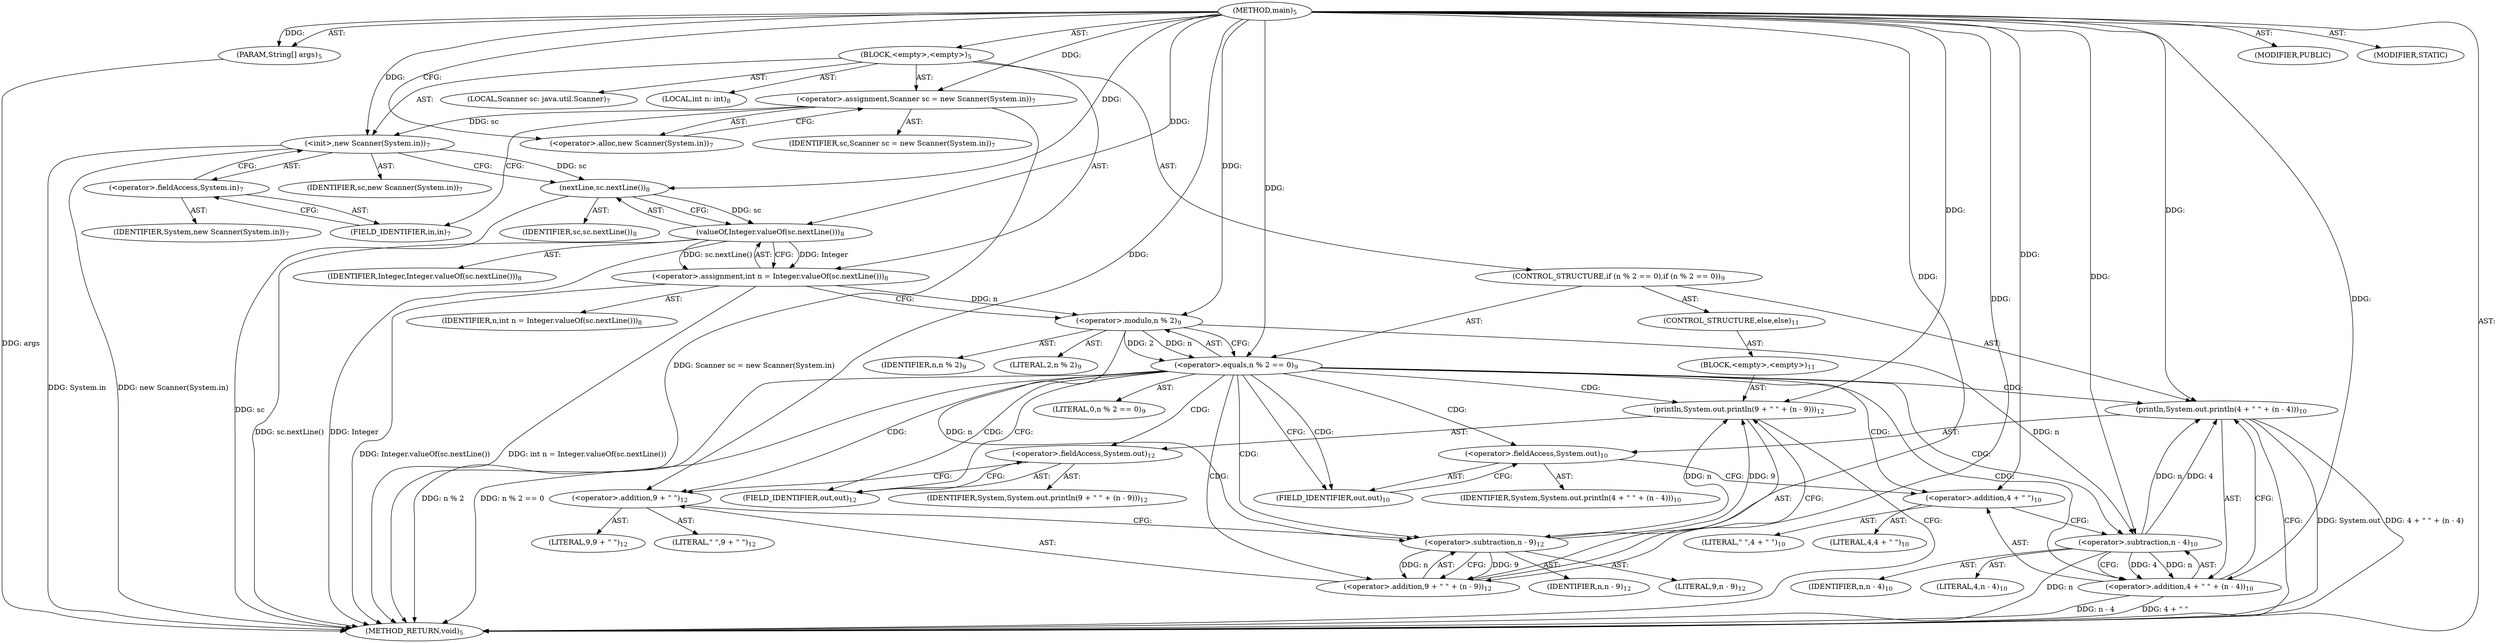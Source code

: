 digraph "main" {  
"19" [label = <(METHOD,main)<SUB>5</SUB>> ]
"20" [label = <(PARAM,String[] args)<SUB>5</SUB>> ]
"21" [label = <(BLOCK,&lt;empty&gt;,&lt;empty&gt;)<SUB>5</SUB>> ]
"4" [label = <(LOCAL,Scanner sc: java.util.Scanner)<SUB>7</SUB>> ]
"22" [label = <(&lt;operator&gt;.assignment,Scanner sc = new Scanner(System.in))<SUB>7</SUB>> ]
"23" [label = <(IDENTIFIER,sc,Scanner sc = new Scanner(System.in))<SUB>7</SUB>> ]
"24" [label = <(&lt;operator&gt;.alloc,new Scanner(System.in))<SUB>7</SUB>> ]
"25" [label = <(&lt;init&gt;,new Scanner(System.in))<SUB>7</SUB>> ]
"3" [label = <(IDENTIFIER,sc,new Scanner(System.in))<SUB>7</SUB>> ]
"26" [label = <(&lt;operator&gt;.fieldAccess,System.in)<SUB>7</SUB>> ]
"27" [label = <(IDENTIFIER,System,new Scanner(System.in))<SUB>7</SUB>> ]
"28" [label = <(FIELD_IDENTIFIER,in,in)<SUB>7</SUB>> ]
"29" [label = <(LOCAL,int n: int)<SUB>8</SUB>> ]
"30" [label = <(&lt;operator&gt;.assignment,int n = Integer.valueOf(sc.nextLine()))<SUB>8</SUB>> ]
"31" [label = <(IDENTIFIER,n,int n = Integer.valueOf(sc.nextLine()))<SUB>8</SUB>> ]
"32" [label = <(valueOf,Integer.valueOf(sc.nextLine()))<SUB>8</SUB>> ]
"33" [label = <(IDENTIFIER,Integer,Integer.valueOf(sc.nextLine()))<SUB>8</SUB>> ]
"34" [label = <(nextLine,sc.nextLine())<SUB>8</SUB>> ]
"35" [label = <(IDENTIFIER,sc,sc.nextLine())<SUB>8</SUB>> ]
"36" [label = <(CONTROL_STRUCTURE,if (n % 2 == 0),if (n % 2 == 0))<SUB>9</SUB>> ]
"37" [label = <(&lt;operator&gt;.equals,n % 2 == 0)<SUB>9</SUB>> ]
"38" [label = <(&lt;operator&gt;.modulo,n % 2)<SUB>9</SUB>> ]
"39" [label = <(IDENTIFIER,n,n % 2)<SUB>9</SUB>> ]
"40" [label = <(LITERAL,2,n % 2)<SUB>9</SUB>> ]
"41" [label = <(LITERAL,0,n % 2 == 0)<SUB>9</SUB>> ]
"42" [label = <(println,System.out.println(4 + &quot; &quot; + (n - 4)))<SUB>10</SUB>> ]
"43" [label = <(&lt;operator&gt;.fieldAccess,System.out)<SUB>10</SUB>> ]
"44" [label = <(IDENTIFIER,System,System.out.println(4 + &quot; &quot; + (n - 4)))<SUB>10</SUB>> ]
"45" [label = <(FIELD_IDENTIFIER,out,out)<SUB>10</SUB>> ]
"46" [label = <(&lt;operator&gt;.addition,4 + &quot; &quot; + (n - 4))<SUB>10</SUB>> ]
"47" [label = <(&lt;operator&gt;.addition,4 + &quot; &quot;)<SUB>10</SUB>> ]
"48" [label = <(LITERAL,4,4 + &quot; &quot;)<SUB>10</SUB>> ]
"49" [label = <(LITERAL,&quot; &quot;,4 + &quot; &quot;)<SUB>10</SUB>> ]
"50" [label = <(&lt;operator&gt;.subtraction,n - 4)<SUB>10</SUB>> ]
"51" [label = <(IDENTIFIER,n,n - 4)<SUB>10</SUB>> ]
"52" [label = <(LITERAL,4,n - 4)<SUB>10</SUB>> ]
"53" [label = <(CONTROL_STRUCTURE,else,else)<SUB>11</SUB>> ]
"54" [label = <(BLOCK,&lt;empty&gt;,&lt;empty&gt;)<SUB>11</SUB>> ]
"55" [label = <(println,System.out.println(9 + &quot; &quot; + (n - 9)))<SUB>12</SUB>> ]
"56" [label = <(&lt;operator&gt;.fieldAccess,System.out)<SUB>12</SUB>> ]
"57" [label = <(IDENTIFIER,System,System.out.println(9 + &quot; &quot; + (n - 9)))<SUB>12</SUB>> ]
"58" [label = <(FIELD_IDENTIFIER,out,out)<SUB>12</SUB>> ]
"59" [label = <(&lt;operator&gt;.addition,9 + &quot; &quot; + (n - 9))<SUB>12</SUB>> ]
"60" [label = <(&lt;operator&gt;.addition,9 + &quot; &quot;)<SUB>12</SUB>> ]
"61" [label = <(LITERAL,9,9 + &quot; &quot;)<SUB>12</SUB>> ]
"62" [label = <(LITERAL,&quot; &quot;,9 + &quot; &quot;)<SUB>12</SUB>> ]
"63" [label = <(&lt;operator&gt;.subtraction,n - 9)<SUB>12</SUB>> ]
"64" [label = <(IDENTIFIER,n,n - 9)<SUB>12</SUB>> ]
"65" [label = <(LITERAL,9,n - 9)<SUB>12</SUB>> ]
"66" [label = <(MODIFIER,PUBLIC)> ]
"67" [label = <(MODIFIER,STATIC)> ]
"68" [label = <(METHOD_RETURN,void)<SUB>5</SUB>> ]
  "19" -> "20"  [ label = "AST: "] 
  "19" -> "21"  [ label = "AST: "] 
  "19" -> "66"  [ label = "AST: "] 
  "19" -> "67"  [ label = "AST: "] 
  "19" -> "68"  [ label = "AST: "] 
  "21" -> "4"  [ label = "AST: "] 
  "21" -> "22"  [ label = "AST: "] 
  "21" -> "25"  [ label = "AST: "] 
  "21" -> "29"  [ label = "AST: "] 
  "21" -> "30"  [ label = "AST: "] 
  "21" -> "36"  [ label = "AST: "] 
  "22" -> "23"  [ label = "AST: "] 
  "22" -> "24"  [ label = "AST: "] 
  "25" -> "3"  [ label = "AST: "] 
  "25" -> "26"  [ label = "AST: "] 
  "26" -> "27"  [ label = "AST: "] 
  "26" -> "28"  [ label = "AST: "] 
  "30" -> "31"  [ label = "AST: "] 
  "30" -> "32"  [ label = "AST: "] 
  "32" -> "33"  [ label = "AST: "] 
  "32" -> "34"  [ label = "AST: "] 
  "34" -> "35"  [ label = "AST: "] 
  "36" -> "37"  [ label = "AST: "] 
  "36" -> "42"  [ label = "AST: "] 
  "36" -> "53"  [ label = "AST: "] 
  "37" -> "38"  [ label = "AST: "] 
  "37" -> "41"  [ label = "AST: "] 
  "38" -> "39"  [ label = "AST: "] 
  "38" -> "40"  [ label = "AST: "] 
  "42" -> "43"  [ label = "AST: "] 
  "42" -> "46"  [ label = "AST: "] 
  "43" -> "44"  [ label = "AST: "] 
  "43" -> "45"  [ label = "AST: "] 
  "46" -> "47"  [ label = "AST: "] 
  "46" -> "50"  [ label = "AST: "] 
  "47" -> "48"  [ label = "AST: "] 
  "47" -> "49"  [ label = "AST: "] 
  "50" -> "51"  [ label = "AST: "] 
  "50" -> "52"  [ label = "AST: "] 
  "53" -> "54"  [ label = "AST: "] 
  "54" -> "55"  [ label = "AST: "] 
  "55" -> "56"  [ label = "AST: "] 
  "55" -> "59"  [ label = "AST: "] 
  "56" -> "57"  [ label = "AST: "] 
  "56" -> "58"  [ label = "AST: "] 
  "59" -> "60"  [ label = "AST: "] 
  "59" -> "63"  [ label = "AST: "] 
  "60" -> "61"  [ label = "AST: "] 
  "60" -> "62"  [ label = "AST: "] 
  "63" -> "64"  [ label = "AST: "] 
  "63" -> "65"  [ label = "AST: "] 
  "22" -> "28"  [ label = "CFG: "] 
  "25" -> "34"  [ label = "CFG: "] 
  "30" -> "38"  [ label = "CFG: "] 
  "24" -> "22"  [ label = "CFG: "] 
  "26" -> "25"  [ label = "CFG: "] 
  "32" -> "30"  [ label = "CFG: "] 
  "37" -> "45"  [ label = "CFG: "] 
  "37" -> "58"  [ label = "CFG: "] 
  "42" -> "68"  [ label = "CFG: "] 
  "28" -> "26"  [ label = "CFG: "] 
  "34" -> "32"  [ label = "CFG: "] 
  "38" -> "37"  [ label = "CFG: "] 
  "43" -> "47"  [ label = "CFG: "] 
  "46" -> "42"  [ label = "CFG: "] 
  "45" -> "43"  [ label = "CFG: "] 
  "47" -> "50"  [ label = "CFG: "] 
  "50" -> "46"  [ label = "CFG: "] 
  "55" -> "68"  [ label = "CFG: "] 
  "56" -> "60"  [ label = "CFG: "] 
  "59" -> "55"  [ label = "CFG: "] 
  "58" -> "56"  [ label = "CFG: "] 
  "60" -> "63"  [ label = "CFG: "] 
  "63" -> "59"  [ label = "CFG: "] 
  "19" -> "24"  [ label = "CFG: "] 
  "20" -> "68"  [ label = "DDG: args"] 
  "22" -> "68"  [ label = "DDG: Scanner sc = new Scanner(System.in)"] 
  "25" -> "68"  [ label = "DDG: System.in"] 
  "25" -> "68"  [ label = "DDG: new Scanner(System.in)"] 
  "34" -> "68"  [ label = "DDG: sc"] 
  "32" -> "68"  [ label = "DDG: sc.nextLine()"] 
  "30" -> "68"  [ label = "DDG: Integer.valueOf(sc.nextLine())"] 
  "30" -> "68"  [ label = "DDG: int n = Integer.valueOf(sc.nextLine())"] 
  "37" -> "68"  [ label = "DDG: n % 2"] 
  "37" -> "68"  [ label = "DDG: n % 2 == 0"] 
  "42" -> "68"  [ label = "DDG: System.out"] 
  "46" -> "68"  [ label = "DDG: 4 + &quot; &quot;"] 
  "50" -> "68"  [ label = "DDG: n"] 
  "46" -> "68"  [ label = "DDG: n - 4"] 
  "42" -> "68"  [ label = "DDG: 4 + &quot; &quot; + (n - 4)"] 
  "32" -> "68"  [ label = "DDG: Integer"] 
  "19" -> "20"  [ label = "DDG: "] 
  "19" -> "22"  [ label = "DDG: "] 
  "32" -> "30"  [ label = "DDG: Integer"] 
  "32" -> "30"  [ label = "DDG: sc.nextLine()"] 
  "22" -> "25"  [ label = "DDG: sc"] 
  "19" -> "25"  [ label = "DDG: "] 
  "19" -> "32"  [ label = "DDG: "] 
  "34" -> "32"  [ label = "DDG: sc"] 
  "38" -> "37"  [ label = "DDG: n"] 
  "38" -> "37"  [ label = "DDG: 2"] 
  "19" -> "37"  [ label = "DDG: "] 
  "19" -> "42"  [ label = "DDG: "] 
  "50" -> "42"  [ label = "DDG: n"] 
  "50" -> "42"  [ label = "DDG: 4"] 
  "25" -> "34"  [ label = "DDG: sc"] 
  "19" -> "34"  [ label = "DDG: "] 
  "30" -> "38"  [ label = "DDG: n"] 
  "19" -> "38"  [ label = "DDG: "] 
  "19" -> "46"  [ label = "DDG: "] 
  "50" -> "46"  [ label = "DDG: n"] 
  "50" -> "46"  [ label = "DDG: 4"] 
  "19" -> "47"  [ label = "DDG: "] 
  "38" -> "50"  [ label = "DDG: n"] 
  "19" -> "50"  [ label = "DDG: "] 
  "19" -> "55"  [ label = "DDG: "] 
  "63" -> "55"  [ label = "DDG: n"] 
  "63" -> "55"  [ label = "DDG: 9"] 
  "19" -> "59"  [ label = "DDG: "] 
  "63" -> "59"  [ label = "DDG: n"] 
  "63" -> "59"  [ label = "DDG: 9"] 
  "19" -> "60"  [ label = "DDG: "] 
  "38" -> "63"  [ label = "DDG: n"] 
  "19" -> "63"  [ label = "DDG: "] 
  "37" -> "47"  [ label = "CDG: "] 
  "37" -> "58"  [ label = "CDG: "] 
  "37" -> "60"  [ label = "CDG: "] 
  "37" -> "50"  [ label = "CDG: "] 
  "37" -> "42"  [ label = "CDG: "] 
  "37" -> "59"  [ label = "CDG: "] 
  "37" -> "55"  [ label = "CDG: "] 
  "37" -> "46"  [ label = "CDG: "] 
  "37" -> "56"  [ label = "CDG: "] 
  "37" -> "45"  [ label = "CDG: "] 
  "37" -> "63"  [ label = "CDG: "] 
  "37" -> "43"  [ label = "CDG: "] 
}
